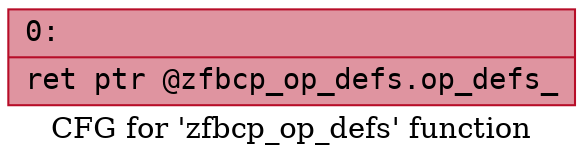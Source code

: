 digraph "CFG for 'zfbcp_op_defs' function" {
	label="CFG for 'zfbcp_op_defs' function";

	Node0x6000008c1ef0 [shape=record,color="#b70d28ff", style=filled, fillcolor="#b70d2870" fontname="Courier",label="{0:\l|  ret ptr @zfbcp_op_defs.op_defs_\l}"];
}
